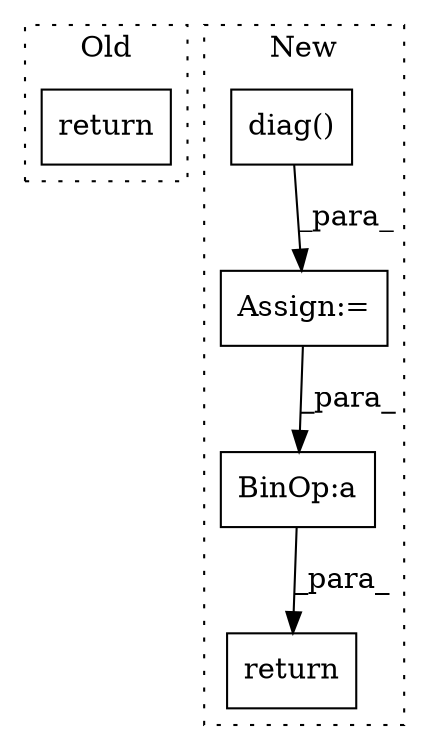 digraph G {
subgraph cluster0 {
1 [label="return" a="93" s="1570" l="7" shape="box"];
label = "Old";
style="dotted";
}
subgraph cluster1 {
2 [label="diag()" a="75" s="1875,1889" l="11,1" shape="box"];
3 [label="Assign:=" a="68" s="1872" l="3" shape="box"];
4 [label="BinOp:a" a="82" s="1909" l="20" shape="box"];
5 [label="return" a="93" s="2076" l="7" shape="box"];
label = "New";
style="dotted";
}
2 -> 3 [label="_para_"];
3 -> 4 [label="_para_"];
4 -> 5 [label="_para_"];
}